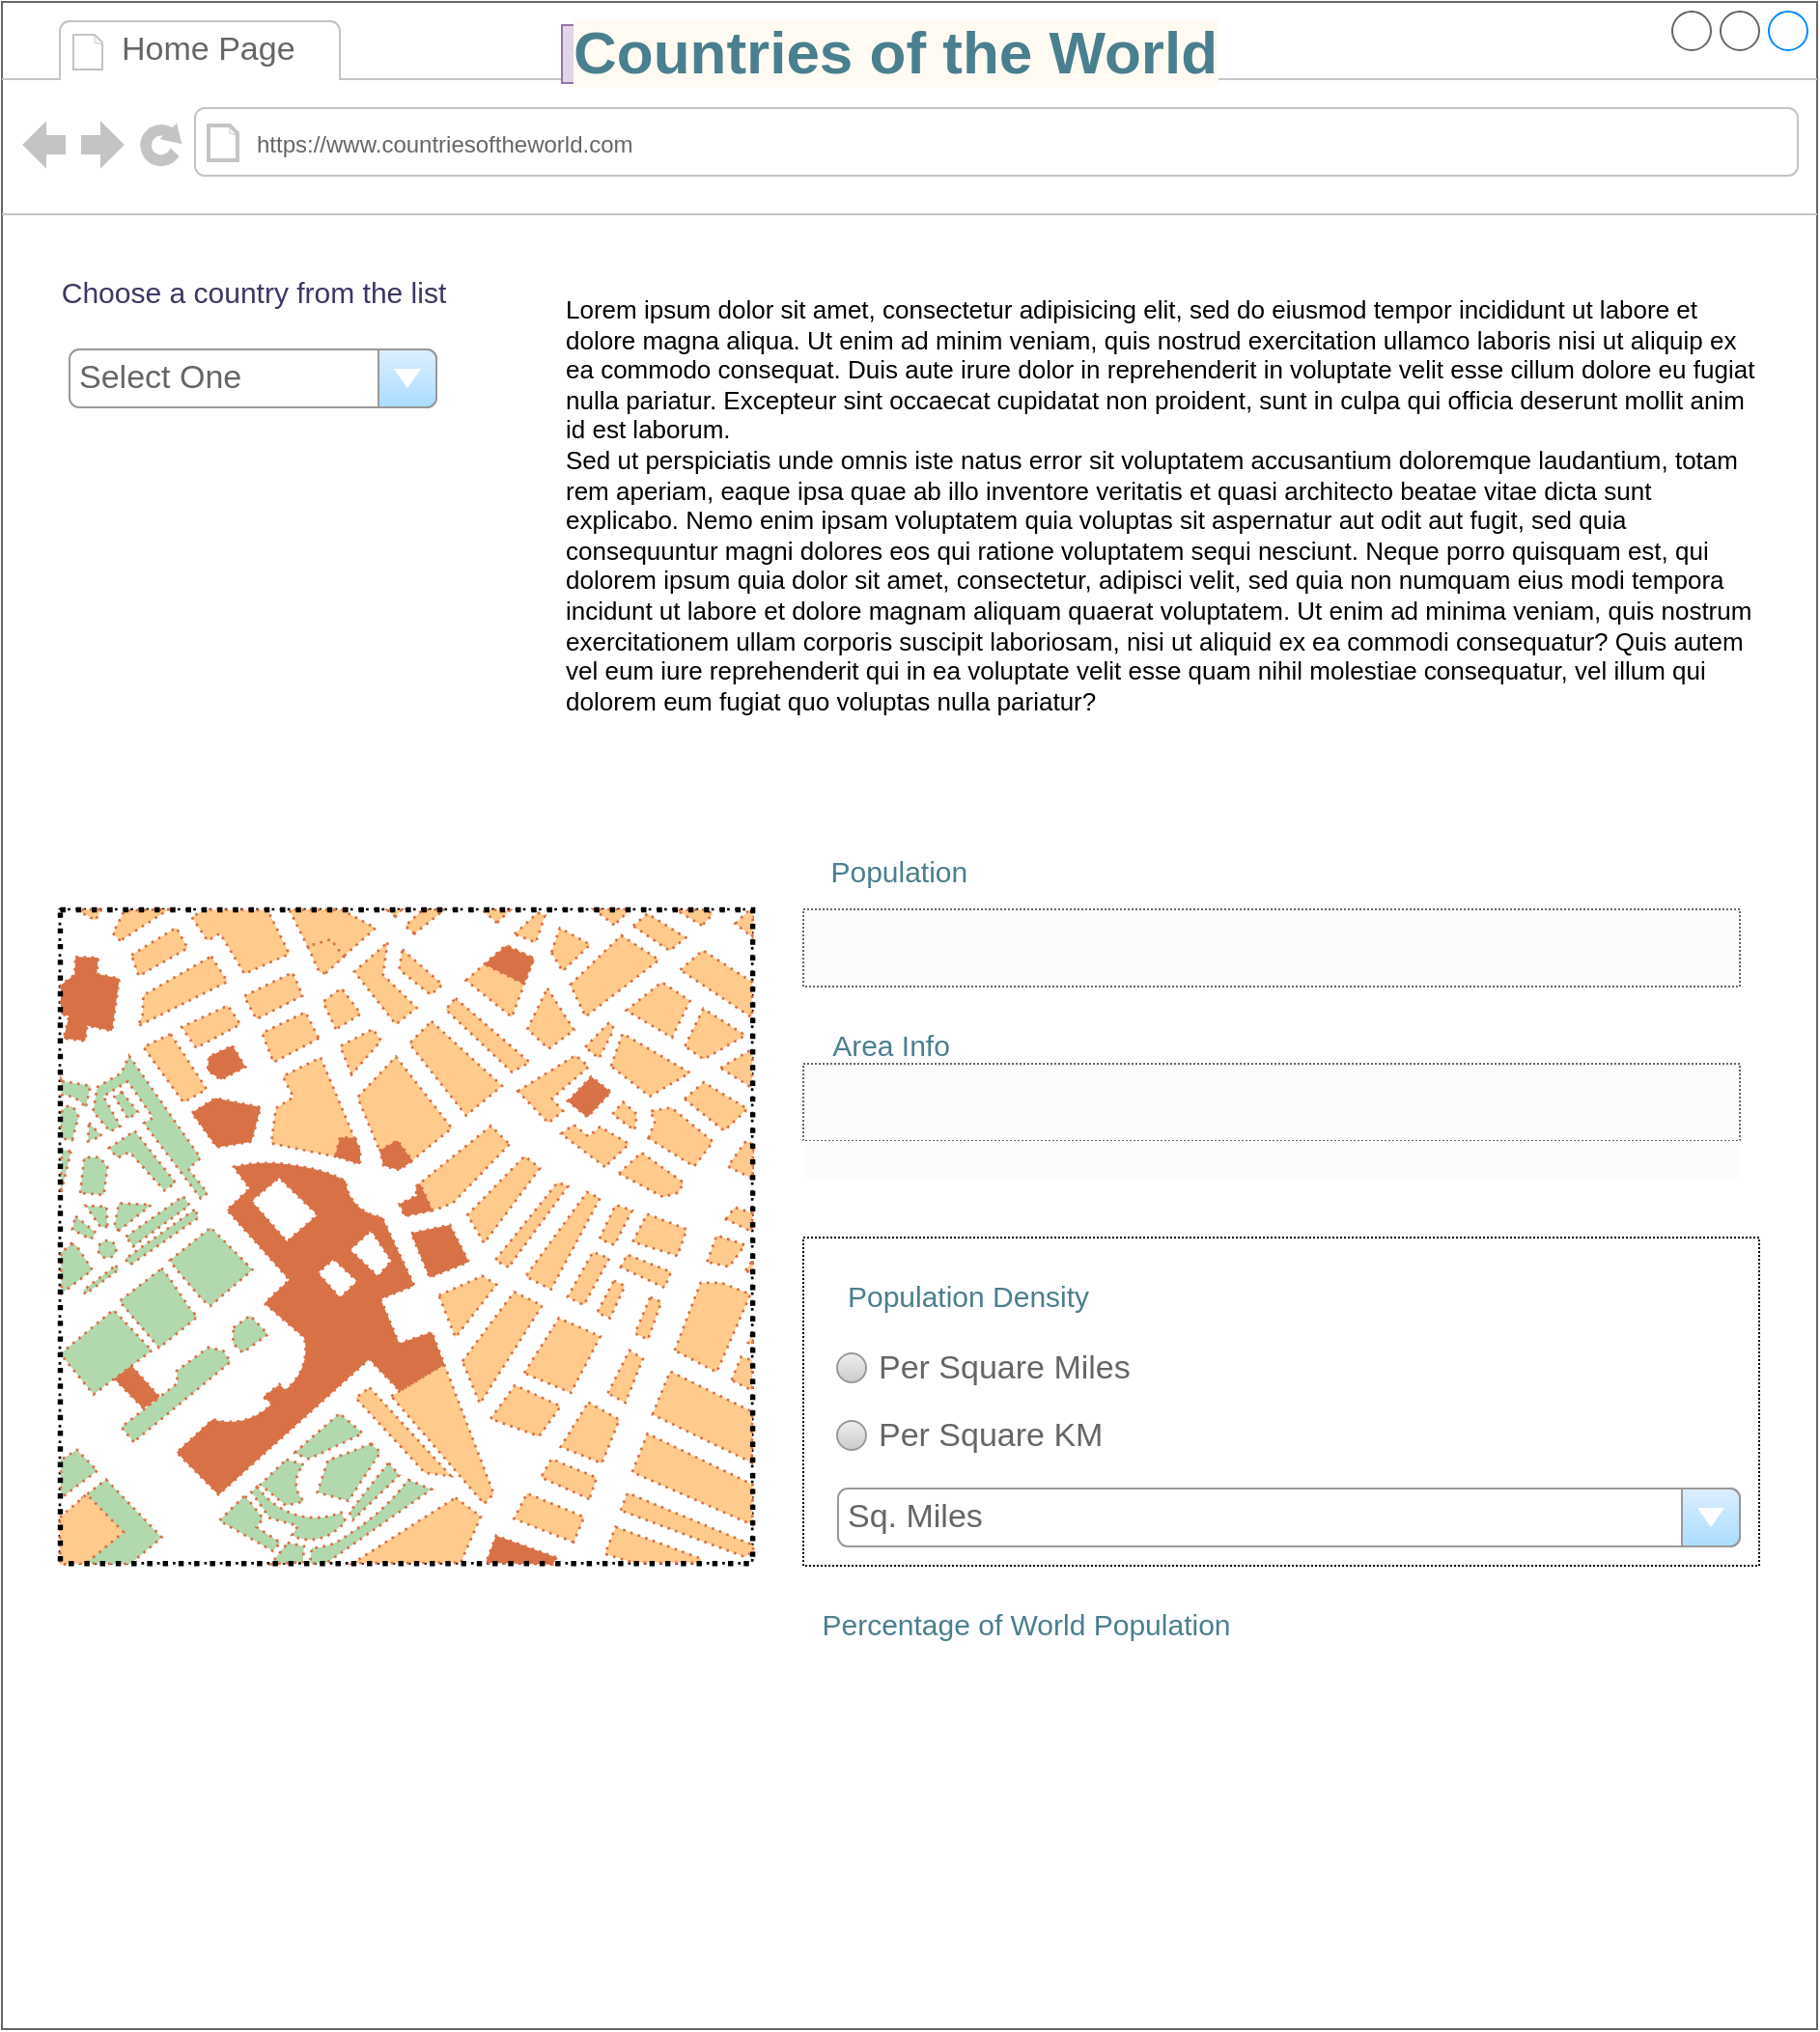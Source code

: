 <mxfile version="12.3.7" type="github" pages="1"><diagram id="C_xJOLJ0ILY3e_noYfRX" name="Page-1"><mxGraphModel dx="1038" dy="2780" grid="1" gridSize="10" guides="1" tooltips="1" connect="1" arrows="1" fold="1" page="1" pageScale="1" pageWidth="850" pageHeight="1100" math="0" shadow="0"><root><mxCell id="0"/><mxCell id="1" parent="0"/><mxCell id="wValOR7-eOMN0hSWEhx_-22" value="" style="strokeWidth=1;shadow=0;dashed=0;align=center;html=1;shape=mxgraph.mockup.containers.browserWindow;rSize=0;strokeColor=#666666;strokeColor2=#008cff;strokeColor3=#c4c4c4;mainText=,;recursiveResize=0;labelBackgroundColor=#3DA5FF;fontColor=#A680B8;labelBorderColor=#000000;" vertex="1" parent="1"><mxGeometry x="20" y="-1200" width="940" height="1050" as="geometry"/></mxCell><mxCell id="wValOR7-eOMN0hSWEhx_-23" value="Home Page" style="strokeWidth=1;shadow=0;dashed=0;align=center;html=1;shape=mxgraph.mockup.containers.anchor;fontSize=17;fontColor=#666666;align=left;" vertex="1" parent="wValOR7-eOMN0hSWEhx_-22"><mxGeometry x="60" y="12" width="110" height="26" as="geometry"/></mxCell><mxCell id="wValOR7-eOMN0hSWEhx_-24" value="&lt;font style=&quot;font-size: 12px&quot;&gt;https://www.countriesoftheworld.com&lt;/font&gt;" style="strokeWidth=1;shadow=0;dashed=0;align=center;html=1;shape=mxgraph.mockup.containers.anchor;rSize=0;fontSize=17;fontColor=#666666;align=left;" vertex="1" parent="wValOR7-eOMN0hSWEhx_-22"><mxGeometry x="130" y="60" width="250" height="26" as="geometry"/></mxCell><mxCell id="wValOR7-eOMN0hSWEhx_-28" value="&lt;font size=&quot;1&quot;&gt;&lt;b style=&quot;font-size: 31px ; background-color: rgb(255 , 251 , 242)&quot;&gt;Countries of the World&lt;/b&gt;&lt;/font&gt;" style="strokeWidth=1;shadow=0;dashed=0;align=left;html=1;shape=mxgraph.mockup.text.textBox;align=left;fontSize=17;spacingLeft=4;spacingTop=-3;strokeColor=#9673a6;mainText=;labelBackgroundColor=#FFFFFF;fillColor=#e1d5e7;fontColor=#4A7F8F;" vertex="1" parent="wValOR7-eOMN0hSWEhx_-22"><mxGeometry x="290" y="12" width="150" height="30" as="geometry"/></mxCell><mxCell id="wValOR7-eOMN0hSWEhx_-30" value="Choose a country from the list" style="text;html=1;resizable=0;autosize=1;align=center;verticalAlign=middle;points=[];fillColor=none;strokeColor=none;rounded=0;labelBackgroundColor=#FFFFFF;fontColor=#3F3566;fontSize=15;" vertex="1" parent="wValOR7-eOMN0hSWEhx_-22"><mxGeometry x="25" y="140" width="210" height="20" as="geometry"/></mxCell><mxCell id="wValOR7-eOMN0hSWEhx_-34" value="Select One" style="strokeWidth=1;shadow=0;dashed=0;align=center;html=1;shape=mxgraph.mockup.forms.comboBox;strokeColor=#999999;fillColor=#ddeeff;align=left;fillColor2=#aaddff;mainText=;fontColor=#666666;fontSize=17;spacingLeft=3;labelBackgroundColor=#FFFFFF;" vertex="1" parent="wValOR7-eOMN0hSWEhx_-22"><mxGeometry x="35" y="180" width="190" height="30" as="geometry"/></mxCell><mxCell id="wValOR7-eOMN0hSWEhx_-41" value="" style="verticalLabelPosition=bottom;verticalAlign=top;html=1;shape=mxgraph.basic.rect;fillColor2=none;strokeWidth=1;size=20;indent=5;labelBackgroundColor=#FFFFFF;fontSize=15;fontColor=#4A7F8F;dashed=1;dashPattern=1 1;" vertex="1" parent="wValOR7-eOMN0hSWEhx_-22"><mxGeometry x="415" y="640" width="495" height="170" as="geometry"/></mxCell><mxCell id="wValOR7-eOMN0hSWEhx_-42" value="Population Density" style="text;html=1;resizable=0;autosize=1;align=center;verticalAlign=middle;points=[];fillColor=none;strokeColor=none;rounded=0;labelBackgroundColor=#FFFFFF;fontSize=15;fontColor=#4A7F8F;" vertex="1" parent="wValOR7-eOMN0hSWEhx_-22"><mxGeometry x="430" y="660" width="140" height="20" as="geometry"/></mxCell><mxCell id="wValOR7-eOMN0hSWEhx_-43" value="Per Square Miles" style="shape=ellipse;fillColor=#eeeeee;strokeColor=#999999;gradientColor=#cccccc;html=1;align=left;spacingLeft=4;fontSize=17;fontColor=#666666;labelPosition=right;shadow=0;labelBackgroundColor=#FFFFFF;" vertex="1" parent="wValOR7-eOMN0hSWEhx_-22"><mxGeometry x="432.5" y="700" width="15" height="15" as="geometry"/></mxCell><mxCell id="wValOR7-eOMN0hSWEhx_-53" value="Per Square KM" style="shape=ellipse;fillColor=#eeeeee;strokeColor=#999999;gradientColor=#cccccc;html=1;align=left;spacingLeft=4;fontSize=17;fontColor=#666666;labelPosition=right;shadow=0;labelBackgroundColor=#FFFFFF;" vertex="1" parent="wValOR7-eOMN0hSWEhx_-22"><mxGeometry x="432.5" y="735" width="15" height="15" as="geometry"/></mxCell><mxCell id="wValOR7-eOMN0hSWEhx_-59" value="Sq. Miles" style="strokeWidth=1;shadow=0;dashed=0;align=center;html=1;shape=mxgraph.mockup.forms.comboBox;strokeColor=#999999;fillColor=#ddeeff;align=left;fillColor2=#aaddff;mainText=;fontColor=#666666;fontSize=17;spacingLeft=3;labelBackgroundColor=#FFFFFF;" vertex="1" parent="wValOR7-eOMN0hSWEhx_-22"><mxGeometry x="433" y="770" width="467" height="30" as="geometry"/></mxCell><mxCell id="wValOR7-eOMN0hSWEhx_-60" value="Percentage of World Population" style="text;html=1;resizable=0;autosize=1;align=center;verticalAlign=middle;points=[];fillColor=none;strokeColor=none;rounded=0;labelBackgroundColor=#FFFFFF;fontSize=15;fontColor=#4A7F8F;" vertex="1" parent="wValOR7-eOMN0hSWEhx_-22"><mxGeometry x="415" y="830" width="230" height="20" as="geometry"/></mxCell><mxCell id="wValOR7-eOMN0hSWEhx_-73" value="" style="rounded=0;whiteSpace=wrap;html=1;labelBackgroundColor=#FFD6F3;strokeColor=#666666;fontSize=15;labelBorderColor=none;fillColor=#FCFCFC;fontColor=#333333;dashed=1;dashPattern=1 1;" vertex="1" parent="wValOR7-eOMN0hSWEhx_-22"><mxGeometry x="415" y="470" width="485" height="40" as="geometry"/></mxCell><mxCell id="wValOR7-eOMN0hSWEhx_-74" value="&amp;nbsp; Population" style="text;html=1;resizable=0;autosize=1;align=center;verticalAlign=middle;points=[];fillColor=none;strokeColor=none;rounded=0;dashed=1;dashPattern=1 1;labelBackgroundColor=none;fontSize=15;fontColor=#4A7F8F;" vertex="1" parent="wValOR7-eOMN0hSWEhx_-22"><mxGeometry x="415" y="440" width="90" height="20" as="geometry"/></mxCell><mxCell id="wValOR7-eOMN0hSWEhx_-75" value="" style="rounded=0;whiteSpace=wrap;html=1;dashed=1;dashPattern=1 1;labelBackgroundColor=none;strokeColor=#666666;fillColor=#FCFCFC;fontSize=15;fontColor=#333333;" vertex="1" parent="wValOR7-eOMN0hSWEhx_-22"><mxGeometry x="415" y="550" width="485" height="40" as="geometry"/></mxCell><mxCell id="wValOR7-eOMN0hSWEhx_-76" value="Area Info" style="text;html=1;resizable=0;autosize=1;align=center;verticalAlign=middle;points=[];fillColor=none;strokeColor=none;rounded=0;dashed=1;dashPattern=1 1;labelBackgroundColor=none;fontSize=15;fontColor=#4A7F8F;" vertex="1" parent="wValOR7-eOMN0hSWEhx_-22"><mxGeometry x="420" y="530" width="80" height="20" as="geometry"/></mxCell><mxCell id="wValOR7-eOMN0hSWEhx_-78" value="" style="rounded=0;whiteSpace=wrap;html=1;dashed=1;dashPattern=1 1;labelBackgroundColor=none;strokeColor=#FFFFFF;fillColor=#FCFCFC;fontSize=15;fontColor=#4A7F8F;" vertex="1" parent="wValOR7-eOMN0hSWEhx_-22"><mxGeometry x="415" y="590" width="485" height="20" as="geometry"/></mxCell><mxCell id="wValOR7-eOMN0hSWEhx_-80" value="&lt;font style=&quot;font-size: 13px&quot;&gt;Lorem ipsum dolor sit amet, consectetur adipisicing elit, sed do eiusmod tempor incididunt ut labore et dolore magna aliqua. Ut enim ad minim veniam, quis nostrud exercitation ullamco laboris nisi ut aliquip ex ea commodo consequat. Duis aute irure dolor in reprehenderit in voluptate velit esse cillum dolore eu fugiat nulla pariatur. Excepteur sint occaecat cupidatat non proident, sunt in culpa qui officia deserunt mollit anim id est laborum.&lt;br&gt;Sed ut perspiciatis unde omnis iste natus error sit voluptatem accusantium doloremque laudantium, totam rem aperiam, eaque ipsa quae ab illo inventore veritatis et quasi architecto beatae vitae dicta sunt explicabo. Nemo enim ipsam voluptatem quia voluptas sit aspernatur aut odit aut fugit, sed quia consequuntur magni dolores eos qui ratione voluptatem sequi nesciunt. Neque porro quisquam est, qui dolorem ipsum quia dolor sit amet, consectetur, adipisci velit, sed quia non numquam eius modi tempora incidunt ut labore et dolore magnam aliquam quaerat voluptatem. Ut enim ad minima veniam, quis nostrum exercitationem ullam corporis suscipit laboriosam, nisi ut aliquid ex ea commodi consequatur? Quis autem vel eum iure reprehenderit qui in ea voluptate velit esse quam nihil molestiae consequatur, vel illum qui dolorem eum fugiat quo voluptas nulla pariatur?&lt;/font&gt;" style="text;spacingTop=-5;whiteSpace=wrap;html=1;align=left;fontSize=12;fontFamily=Helvetica;fillColor=none;strokeColor=none;dashed=1;dashPattern=1 1;labelBackgroundColor=none;" vertex="1" parent="wValOR7-eOMN0hSWEhx_-22"><mxGeometry x="290" y="150" width="620" height="230" as="geometry"/></mxCell><mxCell id="wValOR7-eOMN0hSWEhx_-81" value="" style="verticalLabelPosition=bottom;shadow=0;align=center;html=1;verticalAlign=top;strokeWidth=1;shape=mxgraph.mockup.misc.map;labelBackgroundColor=#ffffff;fillColor=#dae8fc;fontSize=15;strokeColor=#6c8ebf;dashed=1;dashPattern=1 2;whiteSpace=wrap;labelBorderColor=#F0F0F0;" vertex="1" parent="wValOR7-eOMN0hSWEhx_-22"><mxGeometry x="30" y="470" width="360" height="340" as="geometry"/></mxCell></root></mxGraphModel></diagram></mxfile>